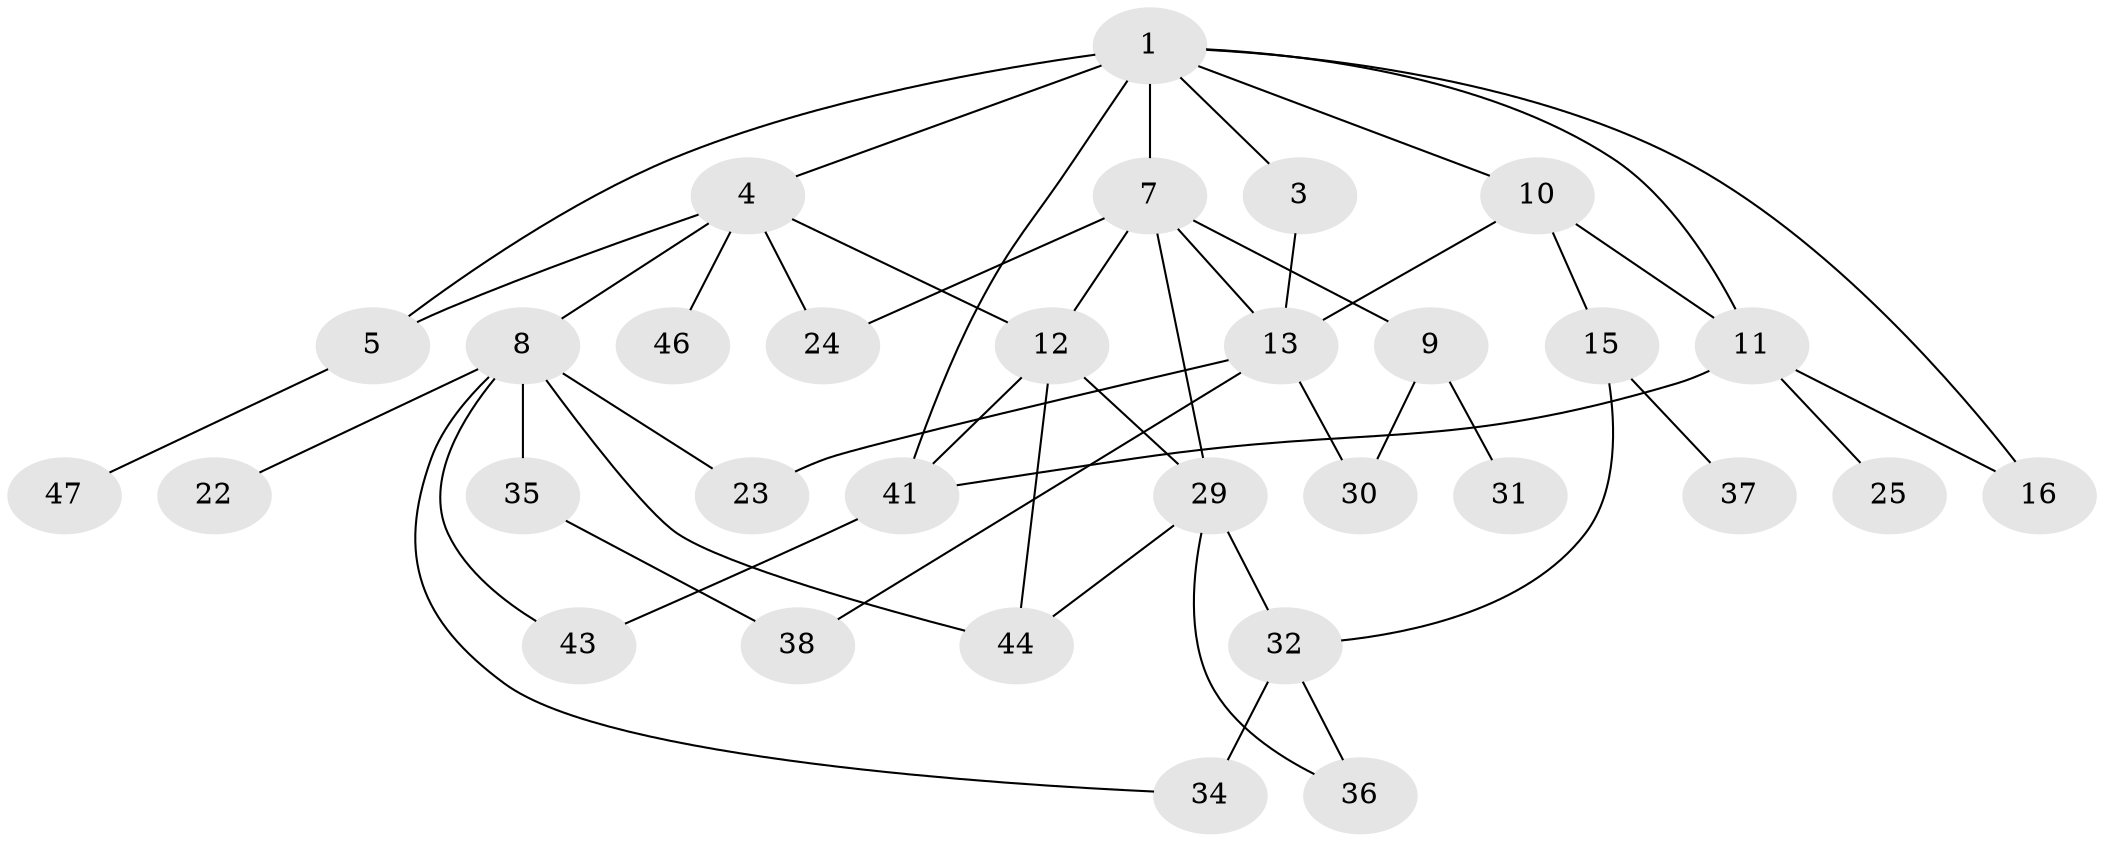 // Generated by graph-tools (version 1.1) at 2025/23/03/03/25 07:23:32]
// undirected, 31 vertices, 49 edges
graph export_dot {
graph [start="1"]
  node [color=gray90,style=filled];
  1 [super="+2"];
  3;
  4 [super="+6"];
  5 [super="+26"];
  7 [super="+20"];
  8 [super="+14"];
  9 [super="+28"];
  10 [super="+19"];
  11 [super="+21"];
  12 [super="+18"];
  13 [super="+27"];
  15 [super="+17"];
  16;
  22 [super="+39"];
  23 [super="+40"];
  24;
  25;
  29 [super="+49"];
  30;
  31;
  32 [super="+33"];
  34 [super="+42"];
  35 [super="+45"];
  36;
  37;
  38;
  41;
  43 [super="+48"];
  44 [super="+50"];
  46;
  47;
  1 -- 4;
  1 -- 11;
  1 -- 16;
  1 -- 41;
  1 -- 3;
  1 -- 5;
  1 -- 7 [weight=2];
  1 -- 10;
  3 -- 13;
  4 -- 12;
  4 -- 46;
  4 -- 24;
  4 -- 8;
  4 -- 5;
  5 -- 47;
  7 -- 9;
  7 -- 13;
  7 -- 29;
  7 -- 12;
  7 -- 24;
  8 -- 22;
  8 -- 35;
  8 -- 43;
  8 -- 44;
  8 -- 23;
  8 -- 34;
  9 -- 30;
  9 -- 31;
  10 -- 15;
  10 -- 11;
  10 -- 13;
  11 -- 25;
  11 -- 16;
  11 -- 41;
  12 -- 44;
  12 -- 41;
  12 -- 29;
  13 -- 23;
  13 -- 30;
  13 -- 38;
  15 -- 32;
  15 -- 37;
  29 -- 36;
  29 -- 44;
  29 -- 32;
  32 -- 34 [weight=3];
  32 -- 36;
  35 -- 38;
  41 -- 43;
}
